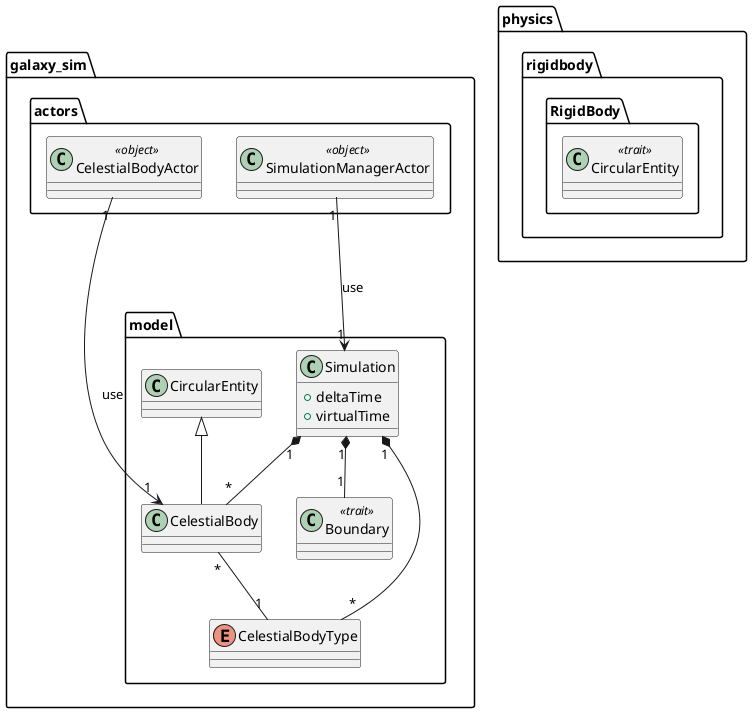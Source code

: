 @startuml

package galaxy_sim.actors{
  class CelestialBodyActor << object >>
  class SimulationManagerActor << object >>
}

package physics.rigidbody.RigidBody {
  class CircularEntity << trait >>
}

package galaxy_sim.model {
  class Simulation {
    + deltaTime
    + virtualTime
  }
  class CelestialBody extends CircularEntity
  class Boundary << trait >>
  enum CelestialBodyType
}

Simulation "1"*--"*" CelestialBody
Simulation "1"*--"*" CelestialBodyType
Simulation "1"*--"1" Boundary
CelestialBody "*"--"1" CelestialBodyType

CelestialBodyActor "1"-->"1" CelestialBody: use
SimulationManagerActor "1"-->"1" Simulation: use

@enduml